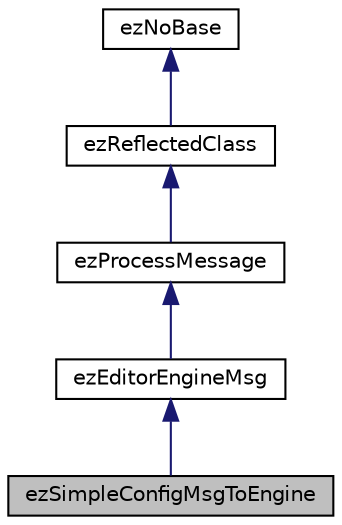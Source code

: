 digraph "ezSimpleConfigMsgToEngine"
{
 // LATEX_PDF_SIZE
  edge [fontname="Helvetica",fontsize="10",labelfontname="Helvetica",labelfontsize="10"];
  node [fontname="Helvetica",fontsize="10",shape=record];
  Node1 [label="ezSimpleConfigMsgToEngine",height=0.2,width=0.4,color="black", fillcolor="grey75", style="filled", fontcolor="black",tooltip=" "];
  Node2 -> Node1 [dir="back",color="midnightblue",fontsize="10",style="solid",fontname="Helvetica"];
  Node2 [label="ezEditorEngineMsg",height=0.2,width=0.4,color="black", fillcolor="white", style="filled",URL="$d2/d93/classez_editor_engine_msg.htm",tooltip="Base class for all messages between editor and engine that are not bound to any document."];
  Node3 -> Node2 [dir="back",color="midnightblue",fontsize="10",style="solid",fontname="Helvetica"];
  Node3 [label="ezProcessMessage",height=0.2,width=0.4,color="black", fillcolor="white", style="filled",URL="$db/d40/classez_process_message.htm",tooltip="Base class for IPC messages transmitted by ezIpcChannel."];
  Node4 -> Node3 [dir="back",color="midnightblue",fontsize="10",style="solid",fontname="Helvetica"];
  Node4 [label="ezReflectedClass",height=0.2,width=0.4,color="black", fillcolor="white", style="filled",URL="$db/d45/classez_reflected_class.htm",tooltip="All classes that should be dynamically reflectable, need to be derived from this base class."];
  Node5 -> Node4 [dir="back",color="midnightblue",fontsize="10",style="solid",fontname="Helvetica"];
  Node5 [label="ezNoBase",height=0.2,width=0.4,color="black", fillcolor="white", style="filled",URL="$d4/d02/classez_no_base.htm",tooltip="Dummy type to pass to templates and macros that expect a base type for a class that has no base."];
}
